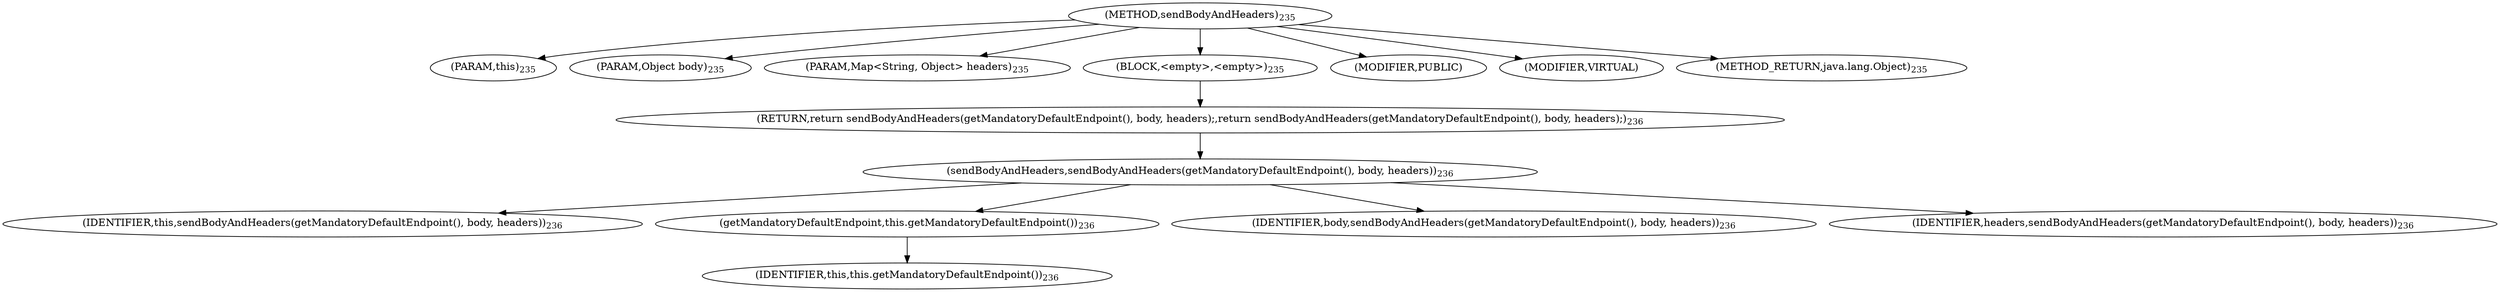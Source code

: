 digraph "sendBodyAndHeaders" {  
"769" [label = <(METHOD,sendBodyAndHeaders)<SUB>235</SUB>> ]
"91" [label = <(PARAM,this)<SUB>235</SUB>> ]
"770" [label = <(PARAM,Object body)<SUB>235</SUB>> ]
"771" [label = <(PARAM,Map&lt;String, Object&gt; headers)<SUB>235</SUB>> ]
"772" [label = <(BLOCK,&lt;empty&gt;,&lt;empty&gt;)<SUB>235</SUB>> ]
"773" [label = <(RETURN,return sendBodyAndHeaders(getMandatoryDefaultEndpoint(), body, headers);,return sendBodyAndHeaders(getMandatoryDefaultEndpoint(), body, headers);)<SUB>236</SUB>> ]
"774" [label = <(sendBodyAndHeaders,sendBodyAndHeaders(getMandatoryDefaultEndpoint(), body, headers))<SUB>236</SUB>> ]
"92" [label = <(IDENTIFIER,this,sendBodyAndHeaders(getMandatoryDefaultEndpoint(), body, headers))<SUB>236</SUB>> ]
"775" [label = <(getMandatoryDefaultEndpoint,this.getMandatoryDefaultEndpoint())<SUB>236</SUB>> ]
"90" [label = <(IDENTIFIER,this,this.getMandatoryDefaultEndpoint())<SUB>236</SUB>> ]
"776" [label = <(IDENTIFIER,body,sendBodyAndHeaders(getMandatoryDefaultEndpoint(), body, headers))<SUB>236</SUB>> ]
"777" [label = <(IDENTIFIER,headers,sendBodyAndHeaders(getMandatoryDefaultEndpoint(), body, headers))<SUB>236</SUB>> ]
"778" [label = <(MODIFIER,PUBLIC)> ]
"779" [label = <(MODIFIER,VIRTUAL)> ]
"780" [label = <(METHOD_RETURN,java.lang.Object)<SUB>235</SUB>> ]
  "769" -> "91" 
  "769" -> "770" 
  "769" -> "771" 
  "769" -> "772" 
  "769" -> "778" 
  "769" -> "779" 
  "769" -> "780" 
  "772" -> "773" 
  "773" -> "774" 
  "774" -> "92" 
  "774" -> "775" 
  "774" -> "776" 
  "774" -> "777" 
  "775" -> "90" 
}
